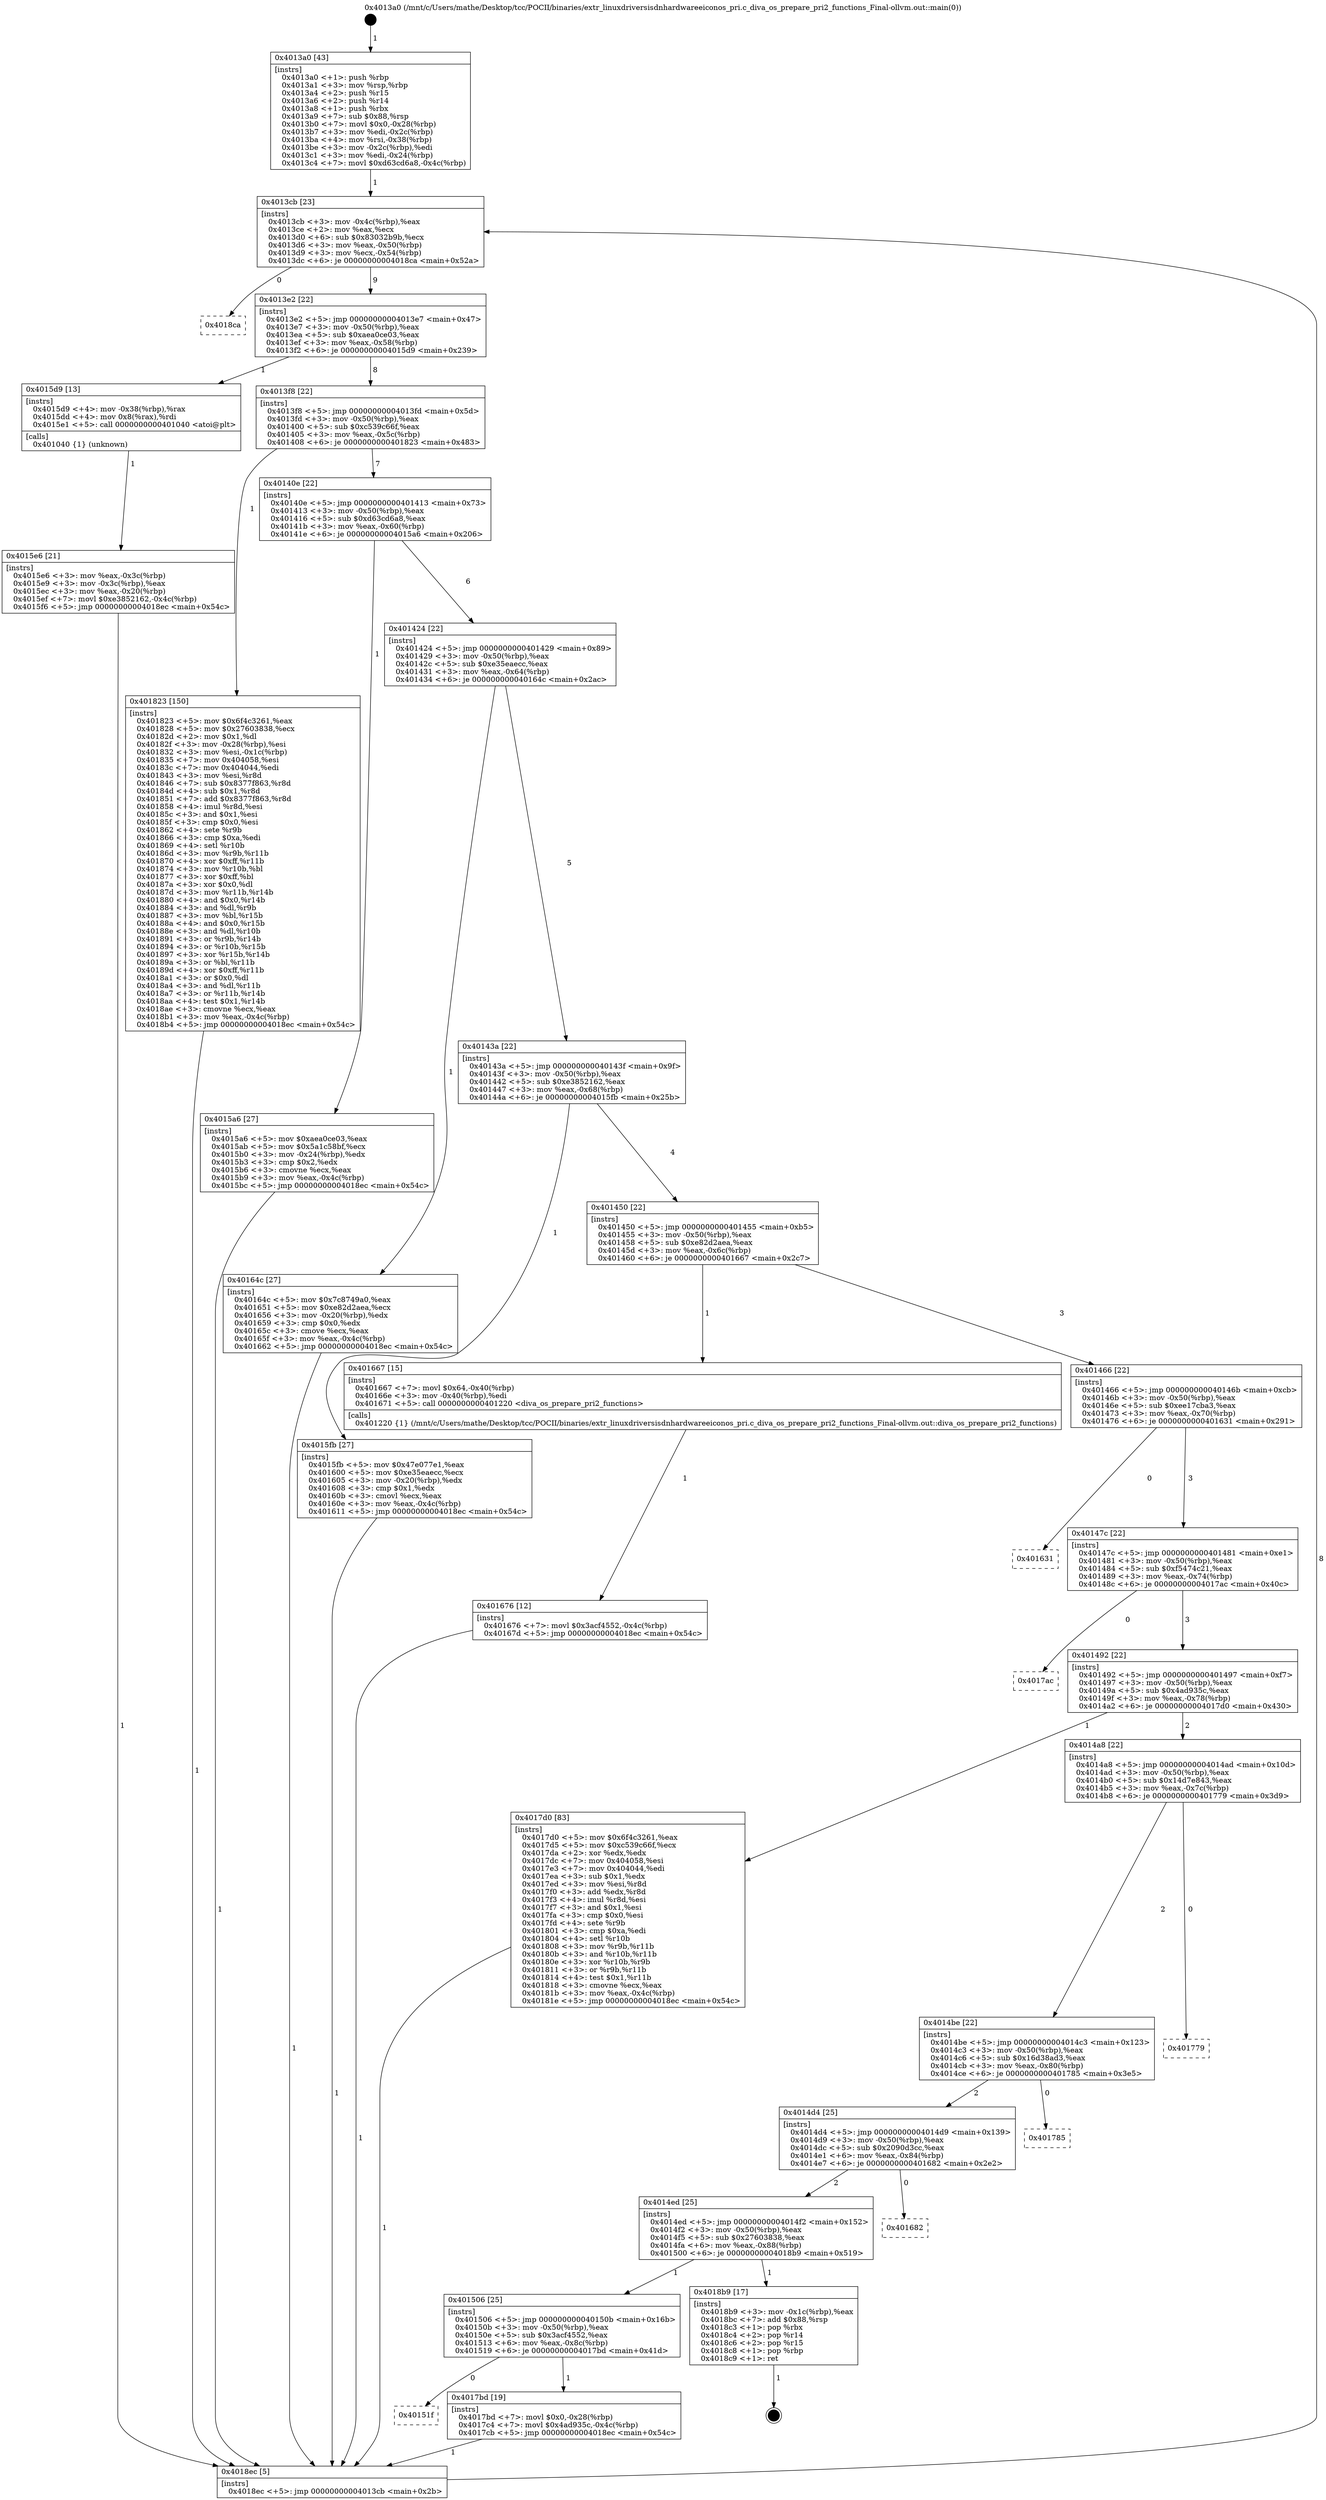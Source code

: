 digraph "0x4013a0" {
  label = "0x4013a0 (/mnt/c/Users/mathe/Desktop/tcc/POCII/binaries/extr_linuxdriversisdnhardwareeiconos_pri.c_diva_os_prepare_pri2_functions_Final-ollvm.out::main(0))"
  labelloc = "t"
  node[shape=record]

  Entry [label="",width=0.3,height=0.3,shape=circle,fillcolor=black,style=filled]
  "0x4013cb" [label="{
     0x4013cb [23]\l
     | [instrs]\l
     &nbsp;&nbsp;0x4013cb \<+3\>: mov -0x4c(%rbp),%eax\l
     &nbsp;&nbsp;0x4013ce \<+2\>: mov %eax,%ecx\l
     &nbsp;&nbsp;0x4013d0 \<+6\>: sub $0x83032b9b,%ecx\l
     &nbsp;&nbsp;0x4013d6 \<+3\>: mov %eax,-0x50(%rbp)\l
     &nbsp;&nbsp;0x4013d9 \<+3\>: mov %ecx,-0x54(%rbp)\l
     &nbsp;&nbsp;0x4013dc \<+6\>: je 00000000004018ca \<main+0x52a\>\l
  }"]
  "0x4018ca" [label="{
     0x4018ca\l
  }", style=dashed]
  "0x4013e2" [label="{
     0x4013e2 [22]\l
     | [instrs]\l
     &nbsp;&nbsp;0x4013e2 \<+5\>: jmp 00000000004013e7 \<main+0x47\>\l
     &nbsp;&nbsp;0x4013e7 \<+3\>: mov -0x50(%rbp),%eax\l
     &nbsp;&nbsp;0x4013ea \<+5\>: sub $0xaea0ce03,%eax\l
     &nbsp;&nbsp;0x4013ef \<+3\>: mov %eax,-0x58(%rbp)\l
     &nbsp;&nbsp;0x4013f2 \<+6\>: je 00000000004015d9 \<main+0x239\>\l
  }"]
  Exit [label="",width=0.3,height=0.3,shape=circle,fillcolor=black,style=filled,peripheries=2]
  "0x4015d9" [label="{
     0x4015d9 [13]\l
     | [instrs]\l
     &nbsp;&nbsp;0x4015d9 \<+4\>: mov -0x38(%rbp),%rax\l
     &nbsp;&nbsp;0x4015dd \<+4\>: mov 0x8(%rax),%rdi\l
     &nbsp;&nbsp;0x4015e1 \<+5\>: call 0000000000401040 \<atoi@plt\>\l
     | [calls]\l
     &nbsp;&nbsp;0x401040 \{1\} (unknown)\l
  }"]
  "0x4013f8" [label="{
     0x4013f8 [22]\l
     | [instrs]\l
     &nbsp;&nbsp;0x4013f8 \<+5\>: jmp 00000000004013fd \<main+0x5d\>\l
     &nbsp;&nbsp;0x4013fd \<+3\>: mov -0x50(%rbp),%eax\l
     &nbsp;&nbsp;0x401400 \<+5\>: sub $0xc539c66f,%eax\l
     &nbsp;&nbsp;0x401405 \<+3\>: mov %eax,-0x5c(%rbp)\l
     &nbsp;&nbsp;0x401408 \<+6\>: je 0000000000401823 \<main+0x483\>\l
  }"]
  "0x40151f" [label="{
     0x40151f\l
  }", style=dashed]
  "0x401823" [label="{
     0x401823 [150]\l
     | [instrs]\l
     &nbsp;&nbsp;0x401823 \<+5\>: mov $0x6f4c3261,%eax\l
     &nbsp;&nbsp;0x401828 \<+5\>: mov $0x27603838,%ecx\l
     &nbsp;&nbsp;0x40182d \<+2\>: mov $0x1,%dl\l
     &nbsp;&nbsp;0x40182f \<+3\>: mov -0x28(%rbp),%esi\l
     &nbsp;&nbsp;0x401832 \<+3\>: mov %esi,-0x1c(%rbp)\l
     &nbsp;&nbsp;0x401835 \<+7\>: mov 0x404058,%esi\l
     &nbsp;&nbsp;0x40183c \<+7\>: mov 0x404044,%edi\l
     &nbsp;&nbsp;0x401843 \<+3\>: mov %esi,%r8d\l
     &nbsp;&nbsp;0x401846 \<+7\>: sub $0x8377f863,%r8d\l
     &nbsp;&nbsp;0x40184d \<+4\>: sub $0x1,%r8d\l
     &nbsp;&nbsp;0x401851 \<+7\>: add $0x8377f863,%r8d\l
     &nbsp;&nbsp;0x401858 \<+4\>: imul %r8d,%esi\l
     &nbsp;&nbsp;0x40185c \<+3\>: and $0x1,%esi\l
     &nbsp;&nbsp;0x40185f \<+3\>: cmp $0x0,%esi\l
     &nbsp;&nbsp;0x401862 \<+4\>: sete %r9b\l
     &nbsp;&nbsp;0x401866 \<+3\>: cmp $0xa,%edi\l
     &nbsp;&nbsp;0x401869 \<+4\>: setl %r10b\l
     &nbsp;&nbsp;0x40186d \<+3\>: mov %r9b,%r11b\l
     &nbsp;&nbsp;0x401870 \<+4\>: xor $0xff,%r11b\l
     &nbsp;&nbsp;0x401874 \<+3\>: mov %r10b,%bl\l
     &nbsp;&nbsp;0x401877 \<+3\>: xor $0xff,%bl\l
     &nbsp;&nbsp;0x40187a \<+3\>: xor $0x0,%dl\l
     &nbsp;&nbsp;0x40187d \<+3\>: mov %r11b,%r14b\l
     &nbsp;&nbsp;0x401880 \<+4\>: and $0x0,%r14b\l
     &nbsp;&nbsp;0x401884 \<+3\>: and %dl,%r9b\l
     &nbsp;&nbsp;0x401887 \<+3\>: mov %bl,%r15b\l
     &nbsp;&nbsp;0x40188a \<+4\>: and $0x0,%r15b\l
     &nbsp;&nbsp;0x40188e \<+3\>: and %dl,%r10b\l
     &nbsp;&nbsp;0x401891 \<+3\>: or %r9b,%r14b\l
     &nbsp;&nbsp;0x401894 \<+3\>: or %r10b,%r15b\l
     &nbsp;&nbsp;0x401897 \<+3\>: xor %r15b,%r14b\l
     &nbsp;&nbsp;0x40189a \<+3\>: or %bl,%r11b\l
     &nbsp;&nbsp;0x40189d \<+4\>: xor $0xff,%r11b\l
     &nbsp;&nbsp;0x4018a1 \<+3\>: or $0x0,%dl\l
     &nbsp;&nbsp;0x4018a4 \<+3\>: and %dl,%r11b\l
     &nbsp;&nbsp;0x4018a7 \<+3\>: or %r11b,%r14b\l
     &nbsp;&nbsp;0x4018aa \<+4\>: test $0x1,%r14b\l
     &nbsp;&nbsp;0x4018ae \<+3\>: cmovne %ecx,%eax\l
     &nbsp;&nbsp;0x4018b1 \<+3\>: mov %eax,-0x4c(%rbp)\l
     &nbsp;&nbsp;0x4018b4 \<+5\>: jmp 00000000004018ec \<main+0x54c\>\l
  }"]
  "0x40140e" [label="{
     0x40140e [22]\l
     | [instrs]\l
     &nbsp;&nbsp;0x40140e \<+5\>: jmp 0000000000401413 \<main+0x73\>\l
     &nbsp;&nbsp;0x401413 \<+3\>: mov -0x50(%rbp),%eax\l
     &nbsp;&nbsp;0x401416 \<+5\>: sub $0xd63cd6a8,%eax\l
     &nbsp;&nbsp;0x40141b \<+3\>: mov %eax,-0x60(%rbp)\l
     &nbsp;&nbsp;0x40141e \<+6\>: je 00000000004015a6 \<main+0x206\>\l
  }"]
  "0x4017bd" [label="{
     0x4017bd [19]\l
     | [instrs]\l
     &nbsp;&nbsp;0x4017bd \<+7\>: movl $0x0,-0x28(%rbp)\l
     &nbsp;&nbsp;0x4017c4 \<+7\>: movl $0x4ad935c,-0x4c(%rbp)\l
     &nbsp;&nbsp;0x4017cb \<+5\>: jmp 00000000004018ec \<main+0x54c\>\l
  }"]
  "0x4015a6" [label="{
     0x4015a6 [27]\l
     | [instrs]\l
     &nbsp;&nbsp;0x4015a6 \<+5\>: mov $0xaea0ce03,%eax\l
     &nbsp;&nbsp;0x4015ab \<+5\>: mov $0x5a1c58bf,%ecx\l
     &nbsp;&nbsp;0x4015b0 \<+3\>: mov -0x24(%rbp),%edx\l
     &nbsp;&nbsp;0x4015b3 \<+3\>: cmp $0x2,%edx\l
     &nbsp;&nbsp;0x4015b6 \<+3\>: cmovne %ecx,%eax\l
     &nbsp;&nbsp;0x4015b9 \<+3\>: mov %eax,-0x4c(%rbp)\l
     &nbsp;&nbsp;0x4015bc \<+5\>: jmp 00000000004018ec \<main+0x54c\>\l
  }"]
  "0x401424" [label="{
     0x401424 [22]\l
     | [instrs]\l
     &nbsp;&nbsp;0x401424 \<+5\>: jmp 0000000000401429 \<main+0x89\>\l
     &nbsp;&nbsp;0x401429 \<+3\>: mov -0x50(%rbp),%eax\l
     &nbsp;&nbsp;0x40142c \<+5\>: sub $0xe35eaecc,%eax\l
     &nbsp;&nbsp;0x401431 \<+3\>: mov %eax,-0x64(%rbp)\l
     &nbsp;&nbsp;0x401434 \<+6\>: je 000000000040164c \<main+0x2ac\>\l
  }"]
  "0x4018ec" [label="{
     0x4018ec [5]\l
     | [instrs]\l
     &nbsp;&nbsp;0x4018ec \<+5\>: jmp 00000000004013cb \<main+0x2b\>\l
  }"]
  "0x4013a0" [label="{
     0x4013a0 [43]\l
     | [instrs]\l
     &nbsp;&nbsp;0x4013a0 \<+1\>: push %rbp\l
     &nbsp;&nbsp;0x4013a1 \<+3\>: mov %rsp,%rbp\l
     &nbsp;&nbsp;0x4013a4 \<+2\>: push %r15\l
     &nbsp;&nbsp;0x4013a6 \<+2\>: push %r14\l
     &nbsp;&nbsp;0x4013a8 \<+1\>: push %rbx\l
     &nbsp;&nbsp;0x4013a9 \<+7\>: sub $0x88,%rsp\l
     &nbsp;&nbsp;0x4013b0 \<+7\>: movl $0x0,-0x28(%rbp)\l
     &nbsp;&nbsp;0x4013b7 \<+3\>: mov %edi,-0x2c(%rbp)\l
     &nbsp;&nbsp;0x4013ba \<+4\>: mov %rsi,-0x38(%rbp)\l
     &nbsp;&nbsp;0x4013be \<+3\>: mov -0x2c(%rbp),%edi\l
     &nbsp;&nbsp;0x4013c1 \<+3\>: mov %edi,-0x24(%rbp)\l
     &nbsp;&nbsp;0x4013c4 \<+7\>: movl $0xd63cd6a8,-0x4c(%rbp)\l
  }"]
  "0x4015e6" [label="{
     0x4015e6 [21]\l
     | [instrs]\l
     &nbsp;&nbsp;0x4015e6 \<+3\>: mov %eax,-0x3c(%rbp)\l
     &nbsp;&nbsp;0x4015e9 \<+3\>: mov -0x3c(%rbp),%eax\l
     &nbsp;&nbsp;0x4015ec \<+3\>: mov %eax,-0x20(%rbp)\l
     &nbsp;&nbsp;0x4015ef \<+7\>: movl $0xe3852162,-0x4c(%rbp)\l
     &nbsp;&nbsp;0x4015f6 \<+5\>: jmp 00000000004018ec \<main+0x54c\>\l
  }"]
  "0x401506" [label="{
     0x401506 [25]\l
     | [instrs]\l
     &nbsp;&nbsp;0x401506 \<+5\>: jmp 000000000040150b \<main+0x16b\>\l
     &nbsp;&nbsp;0x40150b \<+3\>: mov -0x50(%rbp),%eax\l
     &nbsp;&nbsp;0x40150e \<+5\>: sub $0x3acf4552,%eax\l
     &nbsp;&nbsp;0x401513 \<+6\>: mov %eax,-0x8c(%rbp)\l
     &nbsp;&nbsp;0x401519 \<+6\>: je 00000000004017bd \<main+0x41d\>\l
  }"]
  "0x40164c" [label="{
     0x40164c [27]\l
     | [instrs]\l
     &nbsp;&nbsp;0x40164c \<+5\>: mov $0x7c8749a0,%eax\l
     &nbsp;&nbsp;0x401651 \<+5\>: mov $0xe82d2aea,%ecx\l
     &nbsp;&nbsp;0x401656 \<+3\>: mov -0x20(%rbp),%edx\l
     &nbsp;&nbsp;0x401659 \<+3\>: cmp $0x0,%edx\l
     &nbsp;&nbsp;0x40165c \<+3\>: cmove %ecx,%eax\l
     &nbsp;&nbsp;0x40165f \<+3\>: mov %eax,-0x4c(%rbp)\l
     &nbsp;&nbsp;0x401662 \<+5\>: jmp 00000000004018ec \<main+0x54c\>\l
  }"]
  "0x40143a" [label="{
     0x40143a [22]\l
     | [instrs]\l
     &nbsp;&nbsp;0x40143a \<+5\>: jmp 000000000040143f \<main+0x9f\>\l
     &nbsp;&nbsp;0x40143f \<+3\>: mov -0x50(%rbp),%eax\l
     &nbsp;&nbsp;0x401442 \<+5\>: sub $0xe3852162,%eax\l
     &nbsp;&nbsp;0x401447 \<+3\>: mov %eax,-0x68(%rbp)\l
     &nbsp;&nbsp;0x40144a \<+6\>: je 00000000004015fb \<main+0x25b\>\l
  }"]
  "0x4018b9" [label="{
     0x4018b9 [17]\l
     | [instrs]\l
     &nbsp;&nbsp;0x4018b9 \<+3\>: mov -0x1c(%rbp),%eax\l
     &nbsp;&nbsp;0x4018bc \<+7\>: add $0x88,%rsp\l
     &nbsp;&nbsp;0x4018c3 \<+1\>: pop %rbx\l
     &nbsp;&nbsp;0x4018c4 \<+2\>: pop %r14\l
     &nbsp;&nbsp;0x4018c6 \<+2\>: pop %r15\l
     &nbsp;&nbsp;0x4018c8 \<+1\>: pop %rbp\l
     &nbsp;&nbsp;0x4018c9 \<+1\>: ret\l
  }"]
  "0x4015fb" [label="{
     0x4015fb [27]\l
     | [instrs]\l
     &nbsp;&nbsp;0x4015fb \<+5\>: mov $0x47e077e1,%eax\l
     &nbsp;&nbsp;0x401600 \<+5\>: mov $0xe35eaecc,%ecx\l
     &nbsp;&nbsp;0x401605 \<+3\>: mov -0x20(%rbp),%edx\l
     &nbsp;&nbsp;0x401608 \<+3\>: cmp $0x1,%edx\l
     &nbsp;&nbsp;0x40160b \<+3\>: cmovl %ecx,%eax\l
     &nbsp;&nbsp;0x40160e \<+3\>: mov %eax,-0x4c(%rbp)\l
     &nbsp;&nbsp;0x401611 \<+5\>: jmp 00000000004018ec \<main+0x54c\>\l
  }"]
  "0x401450" [label="{
     0x401450 [22]\l
     | [instrs]\l
     &nbsp;&nbsp;0x401450 \<+5\>: jmp 0000000000401455 \<main+0xb5\>\l
     &nbsp;&nbsp;0x401455 \<+3\>: mov -0x50(%rbp),%eax\l
     &nbsp;&nbsp;0x401458 \<+5\>: sub $0xe82d2aea,%eax\l
     &nbsp;&nbsp;0x40145d \<+3\>: mov %eax,-0x6c(%rbp)\l
     &nbsp;&nbsp;0x401460 \<+6\>: je 0000000000401667 \<main+0x2c7\>\l
  }"]
  "0x4014ed" [label="{
     0x4014ed [25]\l
     | [instrs]\l
     &nbsp;&nbsp;0x4014ed \<+5\>: jmp 00000000004014f2 \<main+0x152\>\l
     &nbsp;&nbsp;0x4014f2 \<+3\>: mov -0x50(%rbp),%eax\l
     &nbsp;&nbsp;0x4014f5 \<+5\>: sub $0x27603838,%eax\l
     &nbsp;&nbsp;0x4014fa \<+6\>: mov %eax,-0x88(%rbp)\l
     &nbsp;&nbsp;0x401500 \<+6\>: je 00000000004018b9 \<main+0x519\>\l
  }"]
  "0x401667" [label="{
     0x401667 [15]\l
     | [instrs]\l
     &nbsp;&nbsp;0x401667 \<+7\>: movl $0x64,-0x40(%rbp)\l
     &nbsp;&nbsp;0x40166e \<+3\>: mov -0x40(%rbp),%edi\l
     &nbsp;&nbsp;0x401671 \<+5\>: call 0000000000401220 \<diva_os_prepare_pri2_functions\>\l
     | [calls]\l
     &nbsp;&nbsp;0x401220 \{1\} (/mnt/c/Users/mathe/Desktop/tcc/POCII/binaries/extr_linuxdriversisdnhardwareeiconos_pri.c_diva_os_prepare_pri2_functions_Final-ollvm.out::diva_os_prepare_pri2_functions)\l
  }"]
  "0x401466" [label="{
     0x401466 [22]\l
     | [instrs]\l
     &nbsp;&nbsp;0x401466 \<+5\>: jmp 000000000040146b \<main+0xcb\>\l
     &nbsp;&nbsp;0x40146b \<+3\>: mov -0x50(%rbp),%eax\l
     &nbsp;&nbsp;0x40146e \<+5\>: sub $0xee17cba3,%eax\l
     &nbsp;&nbsp;0x401473 \<+3\>: mov %eax,-0x70(%rbp)\l
     &nbsp;&nbsp;0x401476 \<+6\>: je 0000000000401631 \<main+0x291\>\l
  }"]
  "0x401676" [label="{
     0x401676 [12]\l
     | [instrs]\l
     &nbsp;&nbsp;0x401676 \<+7\>: movl $0x3acf4552,-0x4c(%rbp)\l
     &nbsp;&nbsp;0x40167d \<+5\>: jmp 00000000004018ec \<main+0x54c\>\l
  }"]
  "0x401682" [label="{
     0x401682\l
  }", style=dashed]
  "0x401631" [label="{
     0x401631\l
  }", style=dashed]
  "0x40147c" [label="{
     0x40147c [22]\l
     | [instrs]\l
     &nbsp;&nbsp;0x40147c \<+5\>: jmp 0000000000401481 \<main+0xe1\>\l
     &nbsp;&nbsp;0x401481 \<+3\>: mov -0x50(%rbp),%eax\l
     &nbsp;&nbsp;0x401484 \<+5\>: sub $0xf5474c21,%eax\l
     &nbsp;&nbsp;0x401489 \<+3\>: mov %eax,-0x74(%rbp)\l
     &nbsp;&nbsp;0x40148c \<+6\>: je 00000000004017ac \<main+0x40c\>\l
  }"]
  "0x4014d4" [label="{
     0x4014d4 [25]\l
     | [instrs]\l
     &nbsp;&nbsp;0x4014d4 \<+5\>: jmp 00000000004014d9 \<main+0x139\>\l
     &nbsp;&nbsp;0x4014d9 \<+3\>: mov -0x50(%rbp),%eax\l
     &nbsp;&nbsp;0x4014dc \<+5\>: sub $0x2090d3cc,%eax\l
     &nbsp;&nbsp;0x4014e1 \<+6\>: mov %eax,-0x84(%rbp)\l
     &nbsp;&nbsp;0x4014e7 \<+6\>: je 0000000000401682 \<main+0x2e2\>\l
  }"]
  "0x4017ac" [label="{
     0x4017ac\l
  }", style=dashed]
  "0x401492" [label="{
     0x401492 [22]\l
     | [instrs]\l
     &nbsp;&nbsp;0x401492 \<+5\>: jmp 0000000000401497 \<main+0xf7\>\l
     &nbsp;&nbsp;0x401497 \<+3\>: mov -0x50(%rbp),%eax\l
     &nbsp;&nbsp;0x40149a \<+5\>: sub $0x4ad935c,%eax\l
     &nbsp;&nbsp;0x40149f \<+3\>: mov %eax,-0x78(%rbp)\l
     &nbsp;&nbsp;0x4014a2 \<+6\>: je 00000000004017d0 \<main+0x430\>\l
  }"]
  "0x401785" [label="{
     0x401785\l
  }", style=dashed]
  "0x4017d0" [label="{
     0x4017d0 [83]\l
     | [instrs]\l
     &nbsp;&nbsp;0x4017d0 \<+5\>: mov $0x6f4c3261,%eax\l
     &nbsp;&nbsp;0x4017d5 \<+5\>: mov $0xc539c66f,%ecx\l
     &nbsp;&nbsp;0x4017da \<+2\>: xor %edx,%edx\l
     &nbsp;&nbsp;0x4017dc \<+7\>: mov 0x404058,%esi\l
     &nbsp;&nbsp;0x4017e3 \<+7\>: mov 0x404044,%edi\l
     &nbsp;&nbsp;0x4017ea \<+3\>: sub $0x1,%edx\l
     &nbsp;&nbsp;0x4017ed \<+3\>: mov %esi,%r8d\l
     &nbsp;&nbsp;0x4017f0 \<+3\>: add %edx,%r8d\l
     &nbsp;&nbsp;0x4017f3 \<+4\>: imul %r8d,%esi\l
     &nbsp;&nbsp;0x4017f7 \<+3\>: and $0x1,%esi\l
     &nbsp;&nbsp;0x4017fa \<+3\>: cmp $0x0,%esi\l
     &nbsp;&nbsp;0x4017fd \<+4\>: sete %r9b\l
     &nbsp;&nbsp;0x401801 \<+3\>: cmp $0xa,%edi\l
     &nbsp;&nbsp;0x401804 \<+4\>: setl %r10b\l
     &nbsp;&nbsp;0x401808 \<+3\>: mov %r9b,%r11b\l
     &nbsp;&nbsp;0x40180b \<+3\>: and %r10b,%r11b\l
     &nbsp;&nbsp;0x40180e \<+3\>: xor %r10b,%r9b\l
     &nbsp;&nbsp;0x401811 \<+3\>: or %r9b,%r11b\l
     &nbsp;&nbsp;0x401814 \<+4\>: test $0x1,%r11b\l
     &nbsp;&nbsp;0x401818 \<+3\>: cmovne %ecx,%eax\l
     &nbsp;&nbsp;0x40181b \<+3\>: mov %eax,-0x4c(%rbp)\l
     &nbsp;&nbsp;0x40181e \<+5\>: jmp 00000000004018ec \<main+0x54c\>\l
  }"]
  "0x4014a8" [label="{
     0x4014a8 [22]\l
     | [instrs]\l
     &nbsp;&nbsp;0x4014a8 \<+5\>: jmp 00000000004014ad \<main+0x10d\>\l
     &nbsp;&nbsp;0x4014ad \<+3\>: mov -0x50(%rbp),%eax\l
     &nbsp;&nbsp;0x4014b0 \<+5\>: sub $0x14d7e843,%eax\l
     &nbsp;&nbsp;0x4014b5 \<+3\>: mov %eax,-0x7c(%rbp)\l
     &nbsp;&nbsp;0x4014b8 \<+6\>: je 0000000000401779 \<main+0x3d9\>\l
  }"]
  "0x4014be" [label="{
     0x4014be [22]\l
     | [instrs]\l
     &nbsp;&nbsp;0x4014be \<+5\>: jmp 00000000004014c3 \<main+0x123\>\l
     &nbsp;&nbsp;0x4014c3 \<+3\>: mov -0x50(%rbp),%eax\l
     &nbsp;&nbsp;0x4014c6 \<+5\>: sub $0x16d38ad3,%eax\l
     &nbsp;&nbsp;0x4014cb \<+3\>: mov %eax,-0x80(%rbp)\l
     &nbsp;&nbsp;0x4014ce \<+6\>: je 0000000000401785 \<main+0x3e5\>\l
  }"]
  "0x401779" [label="{
     0x401779\l
  }", style=dashed]
  Entry -> "0x4013a0" [label=" 1"]
  "0x4013cb" -> "0x4018ca" [label=" 0"]
  "0x4013cb" -> "0x4013e2" [label=" 9"]
  "0x4018b9" -> Exit [label=" 1"]
  "0x4013e2" -> "0x4015d9" [label=" 1"]
  "0x4013e2" -> "0x4013f8" [label=" 8"]
  "0x401823" -> "0x4018ec" [label=" 1"]
  "0x4013f8" -> "0x401823" [label=" 1"]
  "0x4013f8" -> "0x40140e" [label=" 7"]
  "0x4017d0" -> "0x4018ec" [label=" 1"]
  "0x40140e" -> "0x4015a6" [label=" 1"]
  "0x40140e" -> "0x401424" [label=" 6"]
  "0x4015a6" -> "0x4018ec" [label=" 1"]
  "0x4013a0" -> "0x4013cb" [label=" 1"]
  "0x4018ec" -> "0x4013cb" [label=" 8"]
  "0x4015d9" -> "0x4015e6" [label=" 1"]
  "0x4015e6" -> "0x4018ec" [label=" 1"]
  "0x4017bd" -> "0x4018ec" [label=" 1"]
  "0x401424" -> "0x40164c" [label=" 1"]
  "0x401424" -> "0x40143a" [label=" 5"]
  "0x401506" -> "0x4017bd" [label=" 1"]
  "0x40143a" -> "0x4015fb" [label=" 1"]
  "0x40143a" -> "0x401450" [label=" 4"]
  "0x4015fb" -> "0x4018ec" [label=" 1"]
  "0x40164c" -> "0x4018ec" [label=" 1"]
  "0x401506" -> "0x40151f" [label=" 0"]
  "0x401450" -> "0x401667" [label=" 1"]
  "0x401450" -> "0x401466" [label=" 3"]
  "0x401667" -> "0x401676" [label=" 1"]
  "0x401676" -> "0x4018ec" [label=" 1"]
  "0x4014ed" -> "0x4018b9" [label=" 1"]
  "0x401466" -> "0x401631" [label=" 0"]
  "0x401466" -> "0x40147c" [label=" 3"]
  "0x4014ed" -> "0x401506" [label=" 1"]
  "0x40147c" -> "0x4017ac" [label=" 0"]
  "0x40147c" -> "0x401492" [label=" 3"]
  "0x4014d4" -> "0x401682" [label=" 0"]
  "0x401492" -> "0x4017d0" [label=" 1"]
  "0x401492" -> "0x4014a8" [label=" 2"]
  "0x4014d4" -> "0x4014ed" [label=" 2"]
  "0x4014a8" -> "0x401779" [label=" 0"]
  "0x4014a8" -> "0x4014be" [label=" 2"]
  "0x4014be" -> "0x4014d4" [label=" 2"]
  "0x4014be" -> "0x401785" [label=" 0"]
}
